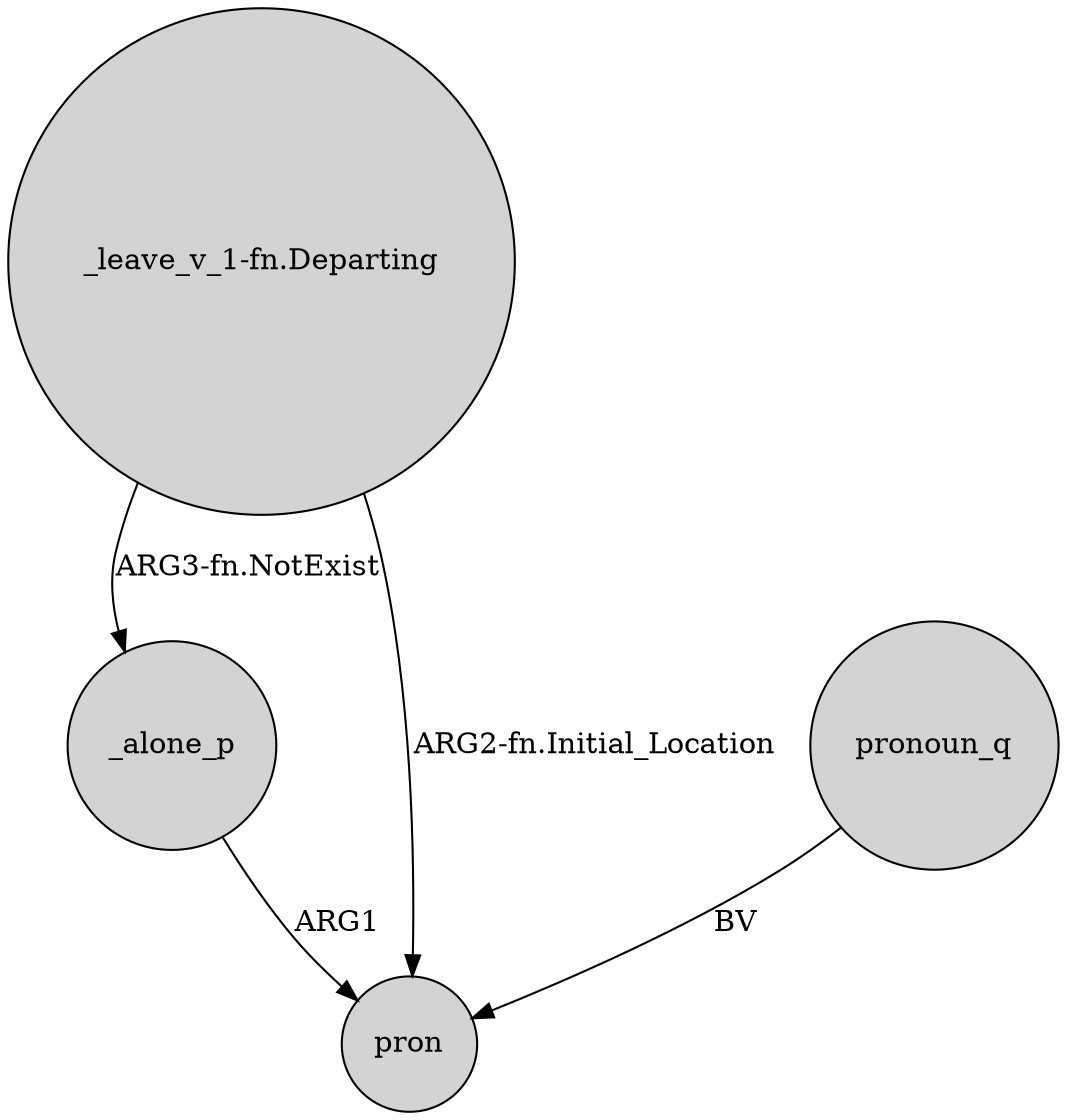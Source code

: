 digraph {
	node [shape=circle style=filled]
	"_leave_v_1-fn.Departing" -> _alone_p [label="ARG3-fn.NotExist"]
	"_leave_v_1-fn.Departing" -> pron [label="ARG2-fn.Initial_Location"]
	_alone_p -> pron [label=ARG1]
	pronoun_q -> pron [label=BV]
}
